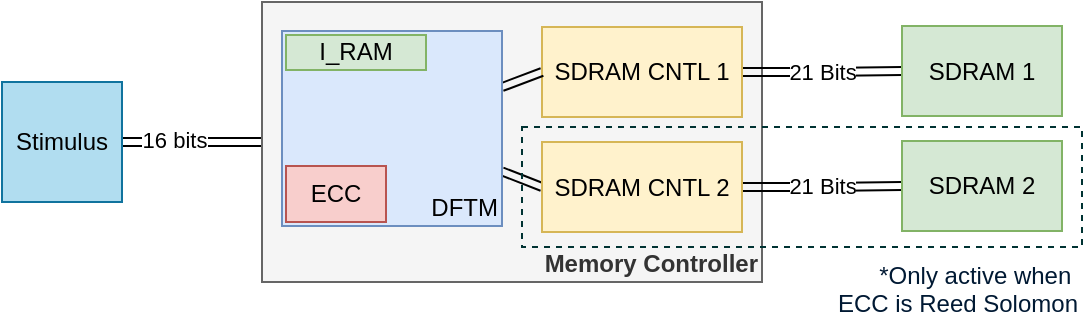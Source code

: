 <mxfile version="18.1.2" type="device"><diagram id="AZ4Nwm-lHRDraJLNBgAG" name="Page-1"><mxGraphModel dx="1178" dy="448" grid="1" gridSize="10" guides="1" tooltips="1" connect="1" arrows="1" fold="1" page="1" pageScale="1" pageWidth="850" pageHeight="1100" math="0" shadow="0"><root><mxCell id="0"/><mxCell id="1" parent="0"/><mxCell id="DaSvQBSj_JbzysFgjtTO-12" style="edgeStyle=none;shape=link;rounded=0;orthogonalLoop=1;jettySize=auto;html=1;entryX=1;entryY=0.5;entryDx=0;entryDy=0;exitX=0;exitY=0.5;exitDx=0;exitDy=0;" edge="1" parent="1" source="77unvSorrJ0ZuJqjRP4v-2" target="DaSvQBSj_JbzysFgjtTO-14"><mxGeometry relative="1" as="geometry"><mxPoint x="220" y="110" as="targetPoint"/></mxGeometry></mxCell><mxCell id="DaSvQBSj_JbzysFgjtTO-13" value="16 bits" style="edgeLabel;html=1;align=center;verticalAlign=middle;resizable=0;points=[];" vertex="1" connectable="0" parent="DaSvQBSj_JbzysFgjtTO-12"><mxGeometry x="0.276" y="-1" relative="1" as="geometry"><mxPoint as="offset"/></mxGeometry></mxCell><mxCell id="77unvSorrJ0ZuJqjRP4v-2" value="Memory Controller" style="rounded=0;whiteSpace=wrap;html=1;align=right;verticalAlign=bottom;fillColor=#f5f5f5;strokeColor=#666666;fontColor=#333333;fontStyle=1" parent="1" vertex="1"><mxGeometry x="290" y="40" width="250" height="140" as="geometry"/></mxCell><mxCell id="DaSvQBSj_JbzysFgjtTO-6" value="21 Bits" style="edgeStyle=orthogonalEdgeStyle;shape=link;rounded=0;orthogonalLoop=1;jettySize=auto;html=1;" edge="1" parent="1" source="t_ceJtWEWYWKXwQiweBx-3" target="t_ceJtWEWYWKXwQiweBx-4"><mxGeometry relative="1" as="geometry"/></mxCell><mxCell id="t_ceJtWEWYWKXwQiweBx-3" value="SDRAM CNTL 1" style="rounded=0;whiteSpace=wrap;html=1;align=center;verticalAlign=middle;strokeColor=#d6b656;fillColor=#fff2cc;" parent="1" vertex="1"><mxGeometry x="430" y="52.5" width="100" height="45" as="geometry"/></mxCell><mxCell id="DaSvQBSj_JbzysFgjtTO-8" style="edgeStyle=none;shape=link;rounded=0;orthogonalLoop=1;jettySize=auto;html=1;entryX=0;entryY=0.5;entryDx=0;entryDy=0;" edge="1" parent="1" source="t_ceJtWEWYWKXwQiweBx-2" target="t_ceJtWEWYWKXwQiweBx-3"><mxGeometry relative="1" as="geometry"/></mxCell><mxCell id="DaSvQBSj_JbzysFgjtTO-9" style="edgeStyle=none;shape=link;rounded=0;orthogonalLoop=1;jettySize=auto;html=1;entryX=0;entryY=0.5;entryDx=0;entryDy=0;" edge="1" parent="1" source="t_ceJtWEWYWKXwQiweBx-2" target="DaSvQBSj_JbzysFgjtTO-1"><mxGeometry relative="1" as="geometry"/></mxCell><mxCell id="t_ceJtWEWYWKXwQiweBx-2" value="DFTM" style="rounded=0;whiteSpace=wrap;html=1;verticalAlign=bottom;align=right;fillColor=#dae8fc;strokeColor=#6c8ebf;" parent="1" vertex="1"><mxGeometry x="300" y="54.5" width="110" height="97.5" as="geometry"/></mxCell><mxCell id="t_ceJtWEWYWKXwQiweBx-1" value="I_RAM" style="rounded=0;whiteSpace=wrap;html=1;align=center;verticalAlign=middle;fillColor=#d5e8d4;strokeColor=#82b366;" parent="1" vertex="1"><mxGeometry x="302" y="56.5" width="70" height="17.5" as="geometry"/></mxCell><mxCell id="t_ceJtWEWYWKXwQiweBx-4" value="SDRAM 1" style="rounded=0;whiteSpace=wrap;html=1;align=center;verticalAlign=middle;fillColor=#d5e8d4;strokeColor=#82b366;" parent="1" vertex="1"><mxGeometry x="610" y="52" width="80" height="45" as="geometry"/></mxCell><mxCell id="DaSvQBSj_JbzysFgjtTO-3" value="21 Bits" style="edgeStyle=orthogonalEdgeStyle;rounded=0;orthogonalLoop=1;jettySize=auto;html=1;shape=link;align=center;" edge="1" parent="1" source="DaSvQBSj_JbzysFgjtTO-1" target="DaSvQBSj_JbzysFgjtTO-2"><mxGeometry relative="1" as="geometry"/></mxCell><mxCell id="DaSvQBSj_JbzysFgjtTO-1" value="SDRAM CNTL 2" style="rounded=0;whiteSpace=wrap;html=1;align=center;verticalAlign=middle;strokeColor=#d6b656;fillColor=#fff2cc;" vertex="1" parent="1"><mxGeometry x="430" y="110" width="100" height="45" as="geometry"/></mxCell><mxCell id="DaSvQBSj_JbzysFgjtTO-2" value="SDRAM 2" style="rounded=0;whiteSpace=wrap;html=1;align=center;verticalAlign=middle;fillColor=#d5e8d4;strokeColor=#82b366;" vertex="1" parent="1"><mxGeometry x="610" y="109.5" width="80" height="45" as="geometry"/></mxCell><mxCell id="DaSvQBSj_JbzysFgjtTO-11" value="ECC" style="rounded=0;whiteSpace=wrap;html=1;fillColor=#f8cecc;strokeColor=#b85450;" vertex="1" parent="1"><mxGeometry x="302" y="122" width="50" height="28" as="geometry"/></mxCell><mxCell id="DaSvQBSj_JbzysFgjtTO-14" value="Stimulus" style="rounded=0;whiteSpace=wrap;html=1;fillColor=#b1ddf0;strokeColor=#10739e;" vertex="1" parent="1"><mxGeometry x="160" y="80" width="60" height="60" as="geometry"/></mxCell><mxCell id="DaSvQBSj_JbzysFgjtTO-15" value="&lt;div style=&quot;&quot;&gt;&lt;span style=&quot;background-color: initial;&quot;&gt;&lt;font color=&quot;#001933&quot;&gt;*Only active when&amp;nbsp;&lt;/font&gt;&lt;/span&gt;&lt;/div&gt;&lt;div style=&quot;&quot;&gt;&lt;span style=&quot;background-color: initial;&quot;&gt;&lt;font color=&quot;#001933&quot;&gt;ECC is Reed Solomon&lt;/font&gt;&lt;/span&gt;&lt;/div&gt;" style="rounded=0;whiteSpace=wrap;html=1;fillColor=none;dashed=1;verticalAlign=top;align=right;labelPosition=center;verticalLabelPosition=bottom;strokeColor=#003333;" vertex="1" parent="1"><mxGeometry x="420" y="102.5" width="280" height="60" as="geometry"/></mxCell></root></mxGraphModel></diagram></mxfile>